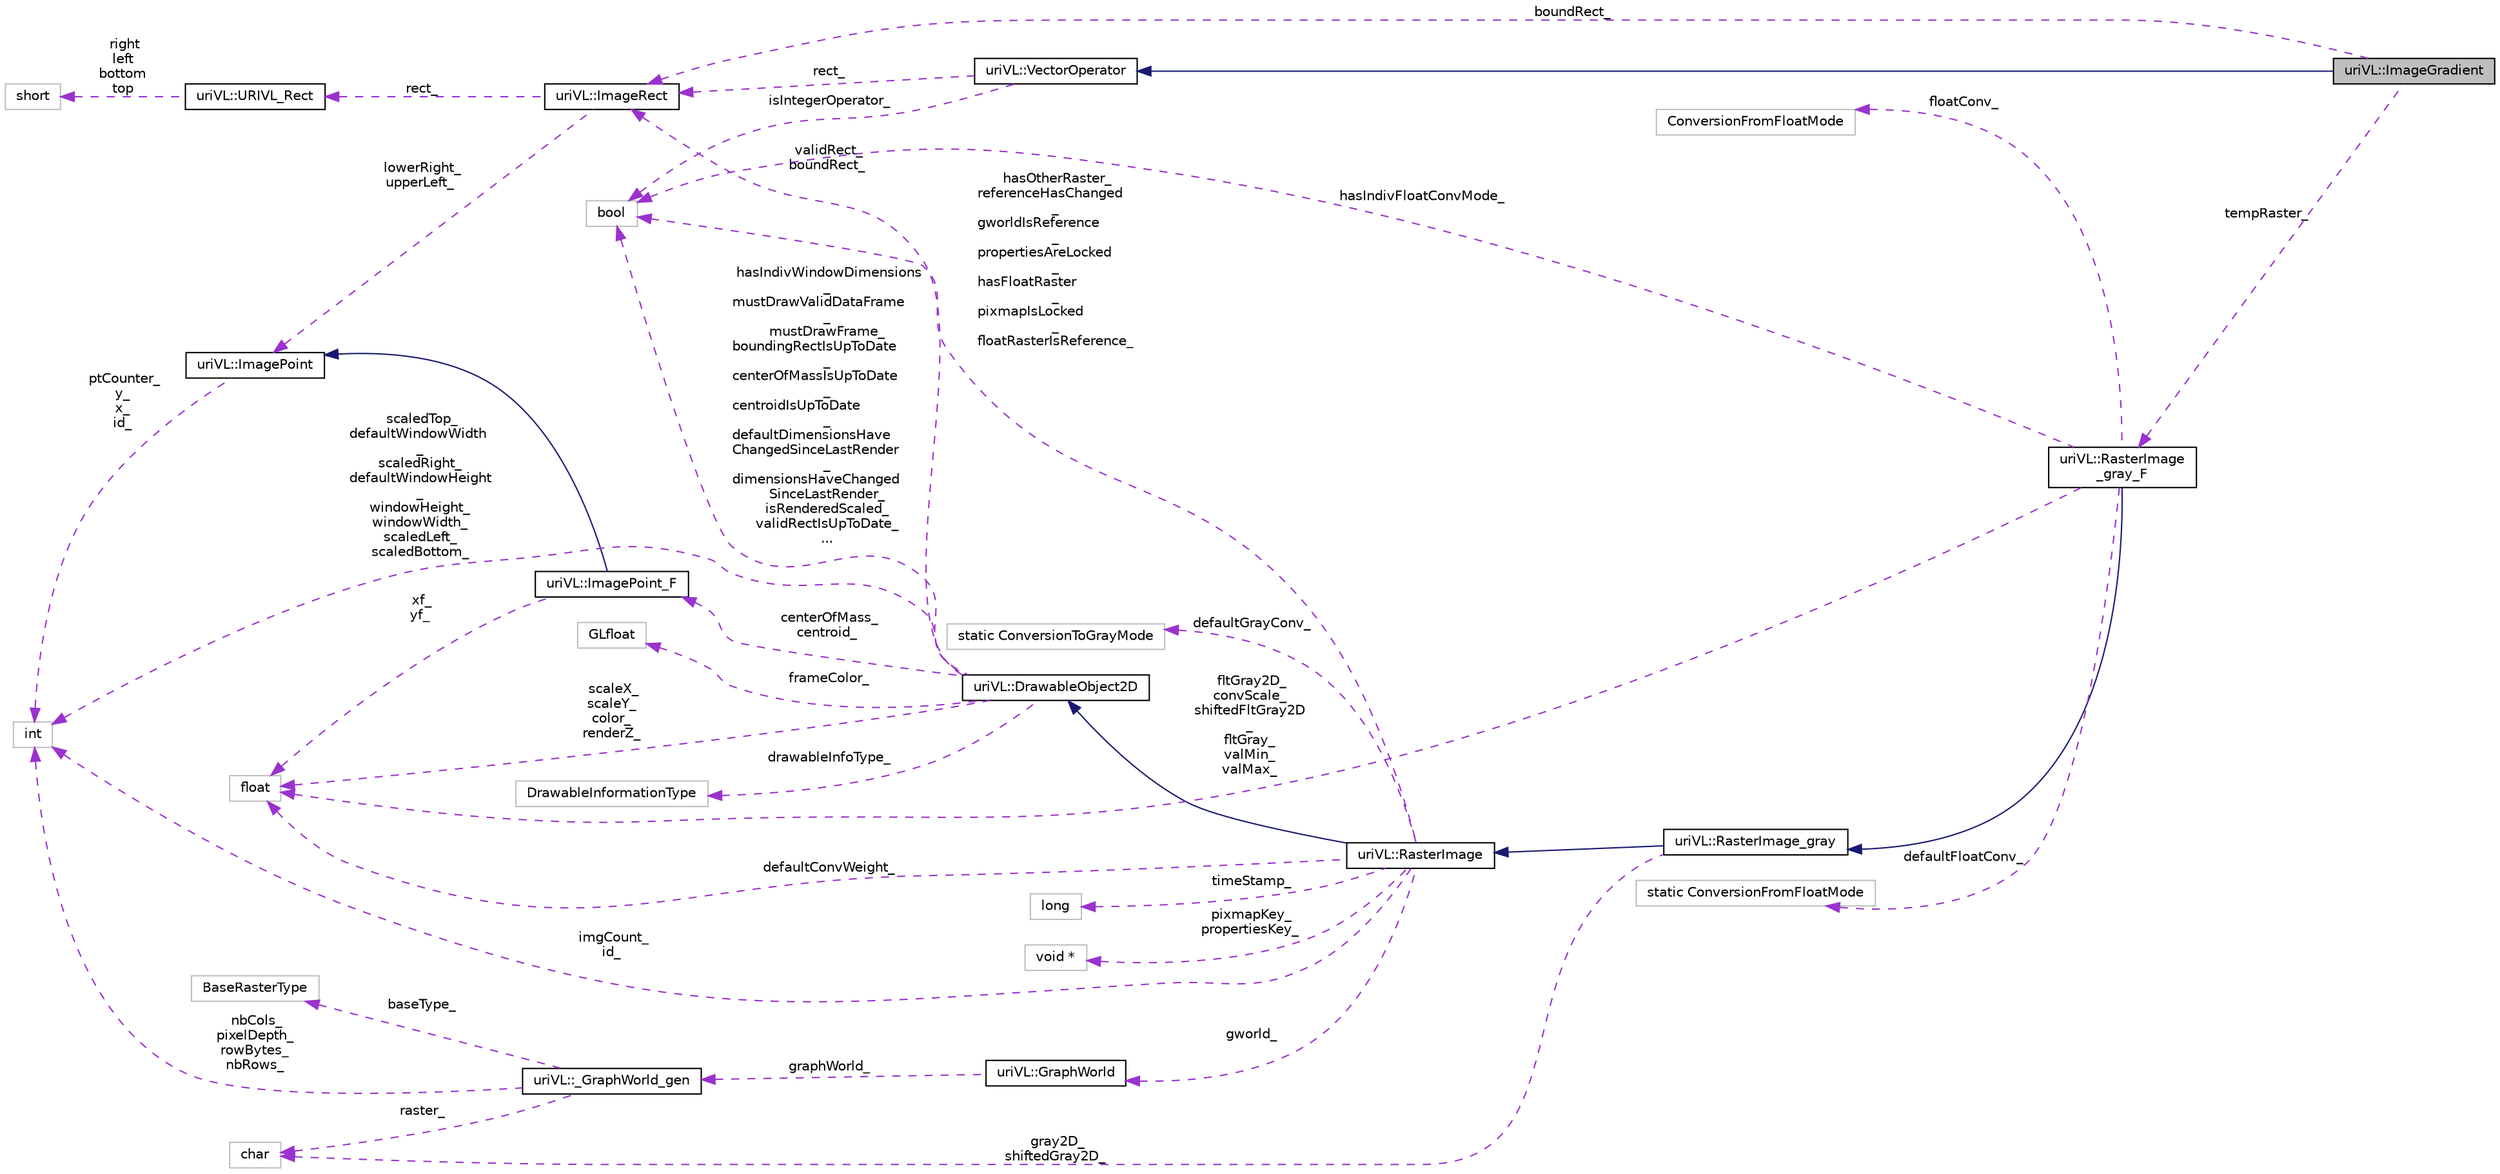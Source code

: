 digraph "uriVL::ImageGradient"
{
  edge [fontname="Helvetica",fontsize="10",labelfontname="Helvetica",labelfontsize="10"];
  node [fontname="Helvetica",fontsize="10",shape=record];
  rankdir="LR";
  Node1 [label="uriVL::ImageGradient",height=0.2,width=0.4,color="black", fillcolor="grey75", style="filled", fontcolor="black"];
  Node2 -> Node1 [dir="back",color="midnightblue",fontsize="10",style="solid",fontname="Helvetica"];
  Node2 [label="uriVL::VectorOperator",height=0.2,width=0.4,color="black", fillcolor="white", style="filled",URL="$classuriVL_1_1VectorOperator.html",tooltip="Virtual parent class for all vector operators (operators that are applied to a raster image and produ..."];
  Node3 -> Node2 [dir="back",color="darkorchid3",fontsize="10",style="dashed",label=" rect_" ,fontname="Helvetica"];
  Node3 [label="uriVL::ImageRect",height=0.2,width=0.4,color="black", fillcolor="white", style="filled",URL="$classuriVL_1_1ImageRect.html",tooltip="Implements the ImageRect class. "];
  Node4 -> Node3 [dir="back",color="darkorchid3",fontsize="10",style="dashed",label=" rect_" ,fontname="Helvetica"];
  Node4 [label="uriVL::URIVL_Rect",height=0.2,width=0.4,color="black", fillcolor="white", style="filled",URL="$structuriVL_1_1URIVL__Rect.html",tooltip="For platforms not supported by Quicktime, we need to define Rect. "];
  Node5 -> Node4 [dir="back",color="darkorchid3",fontsize="10",style="dashed",label=" right\nleft\nbottom\ntop" ,fontname="Helvetica"];
  Node5 [label="short",height=0.2,width=0.4,color="grey75", fillcolor="white", style="filled"];
  Node6 -> Node3 [dir="back",color="darkorchid3",fontsize="10",style="dashed",label=" lowerRight_\nupperLeft_" ,fontname="Helvetica"];
  Node6 [label="uriVL::ImagePoint",height=0.2,width=0.4,color="black", fillcolor="white", style="filled",URL="$classuriVL_1_1ImagePoint.html",tooltip="Implements the ImagePoint class. "];
  Node7 -> Node6 [dir="back",color="darkorchid3",fontsize="10",style="dashed",label=" ptCounter_\ny_\nx_\nid_" ,fontname="Helvetica"];
  Node7 [label="int",height=0.2,width=0.4,color="grey75", fillcolor="white", style="filled"];
  Node8 -> Node2 [dir="back",color="darkorchid3",fontsize="10",style="dashed",label=" isIntegerOperator_" ,fontname="Helvetica"];
  Node8 [label="bool",height=0.2,width=0.4,color="grey75", fillcolor="white", style="filled"];
  Node3 -> Node1 [dir="back",color="darkorchid3",fontsize="10",style="dashed",label=" boundRect_" ,fontname="Helvetica"];
  Node9 -> Node1 [dir="back",color="darkorchid3",fontsize="10",style="dashed",label=" tempRaster_" ,fontname="Helvetica"];
  Node9 [label="uriVL::RasterImage\l_gray_F",height=0.2,width=0.4,color="black", fillcolor="white", style="filled",URL="$classuriVL_1_1RasterImage__gray__F.html",tooltip="Floating point gray-level image class. "];
  Node10 -> Node9 [dir="back",color="midnightblue",fontsize="10",style="solid",fontname="Helvetica"];
  Node10 [label="uriVL::RasterImage_gray",height=0.2,width=0.4,color="black", fillcolor="white", style="filled",URL="$classuriVL_1_1RasterImage__gray.html",tooltip="Base gray-level image class. "];
  Node11 -> Node10 [dir="back",color="midnightblue",fontsize="10",style="solid",fontname="Helvetica"];
  Node11 [label="uriVL::RasterImage",height=0.2,width=0.4,color="black", fillcolor="white", style="filled",URL="$classuriVL_1_1RasterImage.html",tooltip="Virtual base image class. "];
  Node12 -> Node11 [dir="back",color="midnightblue",fontsize="10",style="solid",fontname="Helvetica"];
  Node12 [label="uriVL::DrawableObject2D",height=0.2,width=0.4,color="black", fillcolor="white", style="filled",URL="$classuriVL_1_1DrawableObject2D.html",tooltip="Virtual base DrawableObject2D class. "];
  Node13 -> Node12 [dir="back",color="darkorchid3",fontsize="10",style="dashed",label=" frameColor_" ,fontname="Helvetica"];
  Node13 [label="GLfloat",height=0.2,width=0.4,color="grey75", fillcolor="white", style="filled"];
  Node3 -> Node12 [dir="back",color="darkorchid3",fontsize="10",style="dashed",label=" validRect_\nboundRect_" ,fontname="Helvetica"];
  Node14 -> Node12 [dir="back",color="darkorchid3",fontsize="10",style="dashed",label=" centerOfMass_\ncentroid_" ,fontname="Helvetica"];
  Node14 [label="uriVL::ImagePoint_F",height=0.2,width=0.4,color="black", fillcolor="white", style="filled",URL="$classuriVL_1_1ImagePoint__F.html",tooltip="Implements the ImagePoint_F class. "];
  Node6 -> Node14 [dir="back",color="midnightblue",fontsize="10",style="solid",fontname="Helvetica"];
  Node15 -> Node14 [dir="back",color="darkorchid3",fontsize="10",style="dashed",label=" xf_\nyf_" ,fontname="Helvetica"];
  Node15 [label="float",height=0.2,width=0.4,color="grey75", fillcolor="white", style="filled"];
  Node15 -> Node12 [dir="back",color="darkorchid3",fontsize="10",style="dashed",label=" scaleX_\nscaleY_\ncolor_\nrenderZ_" ,fontname="Helvetica"];
  Node7 -> Node12 [dir="back",color="darkorchid3",fontsize="10",style="dashed",label=" scaledTop_\ndefaultWindowWidth\l_\nscaledRight_\ndefaultWindowHeight\l_\nwindowHeight_\nwindowWidth_\nscaledLeft_\nscaledBottom_" ,fontname="Helvetica"];
  Node8 -> Node12 [dir="back",color="darkorchid3",fontsize="10",style="dashed",label=" hasIndivWindowDimensions\l_\nmustDrawValidDataFrame\l_\nmustDrawFrame_\nboundingRectIsUpToDate\l_\ncenterOfMassIsUpToDate\l_\ncentroidIsUpToDate\l_\ndefaultDimensionsHave\lChangedSinceLastRender\l_\ndimensionsHaveChanged\lSinceLastRender_\nisRenderedScaled_\nvalidRectIsUpToDate_\n..." ,fontname="Helvetica"];
  Node16 -> Node12 [dir="back",color="darkorchid3",fontsize="10",style="dashed",label=" drawableInfoType_" ,fontname="Helvetica"];
  Node16 [label="DrawableInformationType",height=0.2,width=0.4,color="grey75", fillcolor="white", style="filled"];
  Node17 -> Node11 [dir="back",color="darkorchid3",fontsize="10",style="dashed",label=" gworld_" ,fontname="Helvetica"];
  Node17 [label="uriVL::GraphWorld",height=0.2,width=0.4,color="black", fillcolor="white", style="filled",URL="$classuriVL_1_1GraphWorld.html",tooltip="Implements the GraphWorld class. "];
  Node18 -> Node17 [dir="back",color="darkorchid3",fontsize="10",style="dashed",label=" graphWorld_" ,fontname="Helvetica"];
  Node18 [label="uriVL::_GraphWorld_gen",height=0.2,width=0.4,color="black", fillcolor="white", style="filled",URL="$classuriVL_1_1__GraphWorld__gen.html",tooltip="Implements the _GraphWorld_gen class. "];
  Node19 -> Node18 [dir="back",color="darkorchid3",fontsize="10",style="dashed",label=" raster_" ,fontname="Helvetica"];
  Node19 [label="char",height=0.2,width=0.4,color="grey75", fillcolor="white", style="filled"];
  Node20 -> Node18 [dir="back",color="darkorchid3",fontsize="10",style="dashed",label=" baseType_" ,fontname="Helvetica"];
  Node20 [label="BaseRasterType",height=0.2,width=0.4,color="grey75", fillcolor="white", style="filled"];
  Node7 -> Node18 [dir="back",color="darkorchid3",fontsize="10",style="dashed",label=" nbCols_\npixelDepth_\nrowBytes_\nnbRows_" ,fontname="Helvetica"];
  Node15 -> Node11 [dir="back",color="darkorchid3",fontsize="10",style="dashed",label=" defaultConvWeight_" ,fontname="Helvetica"];
  Node7 -> Node11 [dir="back",color="darkorchid3",fontsize="10",style="dashed",label=" imgCount_\nid_" ,fontname="Helvetica"];
  Node8 -> Node11 [dir="back",color="darkorchid3",fontsize="10",style="dashed",label=" hasOtherRaster_\nreferenceHasChanged\l_\ngworldIsReference\l_\npropertiesAreLocked\l_\nhasFloatRaster\l_\npixmapIsLocked\l_\nfloatRasterIsReference_" ,fontname="Helvetica"];
  Node21 -> Node11 [dir="back",color="darkorchid3",fontsize="10",style="dashed",label=" defaultGrayConv_" ,fontname="Helvetica"];
  Node21 [label="static ConversionToGrayMode",height=0.2,width=0.4,color="grey75", fillcolor="white", style="filled"];
  Node22 -> Node11 [dir="back",color="darkorchid3",fontsize="10",style="dashed",label=" timeStamp_" ,fontname="Helvetica"];
  Node22 [label="long",height=0.2,width=0.4,color="grey75", fillcolor="white", style="filled"];
  Node23 -> Node11 [dir="back",color="darkorchid3",fontsize="10",style="dashed",label=" pixmapKey_\npropertiesKey_" ,fontname="Helvetica"];
  Node23 [label="void *",height=0.2,width=0.4,color="grey75", fillcolor="white", style="filled"];
  Node19 -> Node10 [dir="back",color="darkorchid3",fontsize="10",style="dashed",label=" gray2D_\nshiftedGray2D_" ,fontname="Helvetica"];
  Node15 -> Node9 [dir="back",color="darkorchid3",fontsize="10",style="dashed",label=" fltGray2D_\nconvScale_\nshiftedFltGray2D\l_\nfltGray_\nvalMin_\nvalMax_" ,fontname="Helvetica"];
  Node8 -> Node9 [dir="back",color="darkorchid3",fontsize="10",style="dashed",label=" hasIndivFloatConvMode_" ,fontname="Helvetica"];
  Node24 -> Node9 [dir="back",color="darkorchid3",fontsize="10",style="dashed",label=" defaultFloatConv_" ,fontname="Helvetica"];
  Node24 [label="static ConversionFromFloatMode",height=0.2,width=0.4,color="grey75", fillcolor="white", style="filled"];
  Node25 -> Node9 [dir="back",color="darkorchid3",fontsize="10",style="dashed",label=" floatConv_" ,fontname="Helvetica"];
  Node25 [label="ConversionFromFloatMode",height=0.2,width=0.4,color="grey75", fillcolor="white", style="filled"];
}
